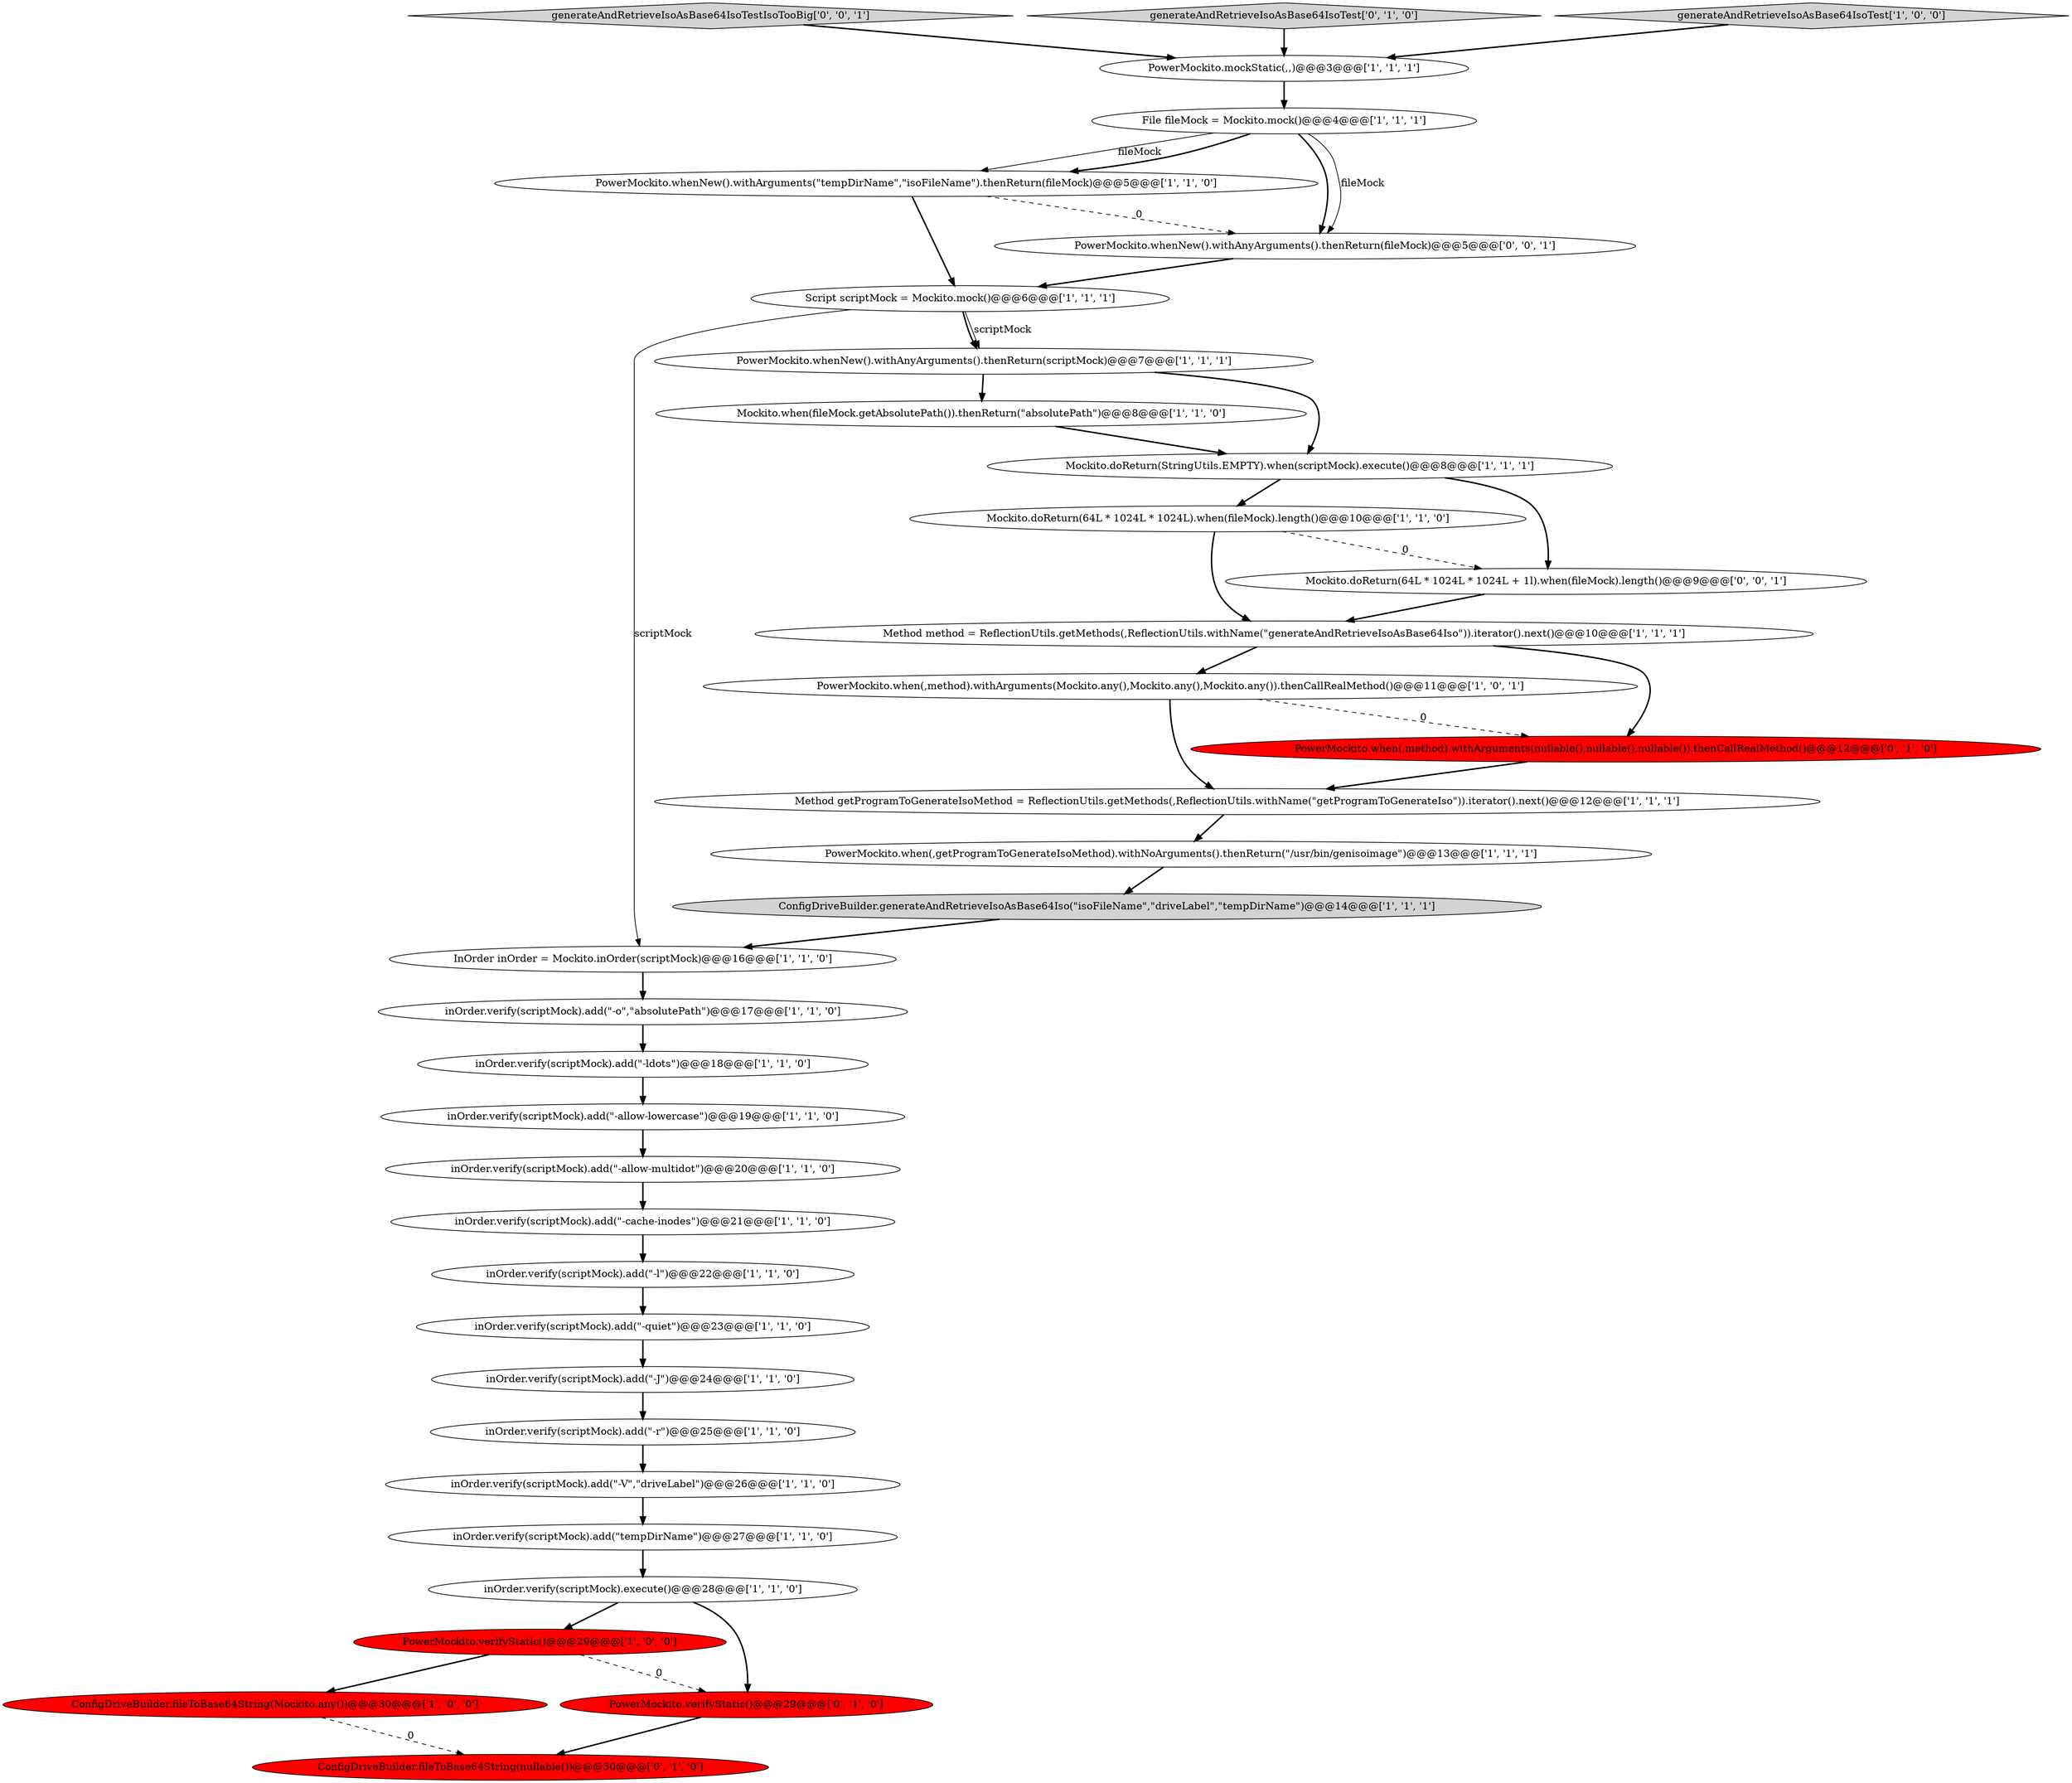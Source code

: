 digraph {
6 [style = filled, label = "PowerMockito.verifyStatic()@@@29@@@['1', '0', '0']", fillcolor = red, shape = ellipse image = "AAA1AAABBB1BBB"];
21 [style = filled, label = "inOrder.verify(scriptMock).execute()@@@28@@@['1', '1', '0']", fillcolor = white, shape = ellipse image = "AAA0AAABBB1BBB"];
20 [style = filled, label = "PowerMockito.whenNew().withArguments(\"tempDirName\",\"isoFileName\").thenReturn(fileMock)@@@5@@@['1', '1', '0']", fillcolor = white, shape = ellipse image = "AAA0AAABBB1BBB"];
11 [style = filled, label = "ConfigDriveBuilder.fileToBase64String(Mockito.any())@@@30@@@['1', '0', '0']", fillcolor = red, shape = ellipse image = "AAA1AAABBB1BBB"];
15 [style = filled, label = "ConfigDriveBuilder.generateAndRetrieveIsoAsBase64Iso(\"isoFileName\",\"driveLabel\",\"tempDirName\")@@@14@@@['1', '1', '1']", fillcolor = lightgray, shape = ellipse image = "AAA0AAABBB1BBB"];
33 [style = filled, label = "generateAndRetrieveIsoAsBase64IsoTestIsoTooBig['0', '0', '1']", fillcolor = lightgray, shape = diamond image = "AAA0AAABBB3BBB"];
35 [style = filled, label = "Mockito.doReturn(64L * 1024L * 1024L + 1l).when(fileMock).length()@@@9@@@['0', '0', '1']", fillcolor = white, shape = ellipse image = "AAA0AAABBB3BBB"];
19 [style = filled, label = "inOrder.verify(scriptMock).add(\"-V\",\"driveLabel\")@@@26@@@['1', '1', '0']", fillcolor = white, shape = ellipse image = "AAA0AAABBB1BBB"];
12 [style = filled, label = "inOrder.verify(scriptMock).add(\"-quiet\")@@@23@@@['1', '1', '0']", fillcolor = white, shape = ellipse image = "AAA0AAABBB1BBB"];
31 [style = filled, label = "generateAndRetrieveIsoAsBase64IsoTest['0', '1', '0']", fillcolor = lightgray, shape = diamond image = "AAA0AAABBB2BBB"];
30 [style = filled, label = "PowerMockito.when(,method).withArguments(nullable(),nullable(),nullable()).thenCallRealMethod()@@@12@@@['0', '1', '0']", fillcolor = red, shape = ellipse image = "AAA1AAABBB2BBB"];
2 [style = filled, label = "inOrder.verify(scriptMock).add(\"-allow-lowercase\")@@@19@@@['1', '1', '0']", fillcolor = white, shape = ellipse image = "AAA0AAABBB1BBB"];
17 [style = filled, label = "File fileMock = Mockito.mock()@@@4@@@['1', '1', '1']", fillcolor = white, shape = ellipse image = "AAA0AAABBB1BBB"];
32 [style = filled, label = "PowerMockito.verifyStatic()@@@29@@@['0', '1', '0']", fillcolor = red, shape = ellipse image = "AAA1AAABBB2BBB"];
16 [style = filled, label = "PowerMockito.mockStatic(,,)@@@3@@@['1', '1', '1']", fillcolor = white, shape = ellipse image = "AAA0AAABBB1BBB"];
13 [style = filled, label = "PowerMockito.when(,getProgramToGenerateIsoMethod).withNoArguments().thenReturn(\"/usr/bin/genisoimage\")@@@13@@@['1', '1', '1']", fillcolor = white, shape = ellipse image = "AAA0AAABBB1BBB"];
7 [style = filled, label = "inOrder.verify(scriptMock).add(\"-l\")@@@22@@@['1', '1', '0']", fillcolor = white, shape = ellipse image = "AAA0AAABBB1BBB"];
8 [style = filled, label = "inOrder.verify(scriptMock).add(\"-cache-inodes\")@@@21@@@['1', '1', '0']", fillcolor = white, shape = ellipse image = "AAA0AAABBB1BBB"];
0 [style = filled, label = "inOrder.verify(scriptMock).add(\"-J\")@@@24@@@['1', '1', '0']", fillcolor = white, shape = ellipse image = "AAA0AAABBB1BBB"];
14 [style = filled, label = "inOrder.verify(scriptMock).add(\"-o\",\"absolutePath\")@@@17@@@['1', '1', '0']", fillcolor = white, shape = ellipse image = "AAA0AAABBB1BBB"];
4 [style = filled, label = "inOrder.verify(scriptMock).add(\"tempDirName\")@@@27@@@['1', '1', '0']", fillcolor = white, shape = ellipse image = "AAA0AAABBB1BBB"];
25 [style = filled, label = "PowerMockito.when(,method).withArguments(Mockito.any(),Mockito.any(),Mockito.any()).thenCallRealMethod()@@@11@@@['1', '0', '1']", fillcolor = white, shape = ellipse image = "AAA0AAABBB1BBB"];
34 [style = filled, label = "PowerMockito.whenNew().withAnyArguments().thenReturn(fileMock)@@@5@@@['0', '0', '1']", fillcolor = white, shape = ellipse image = "AAA0AAABBB3BBB"];
29 [style = filled, label = "ConfigDriveBuilder.fileToBase64String(nullable())@@@30@@@['0', '1', '0']", fillcolor = red, shape = ellipse image = "AAA1AAABBB2BBB"];
9 [style = filled, label = "Script scriptMock = Mockito.mock()@@@6@@@['1', '1', '1']", fillcolor = white, shape = ellipse image = "AAA0AAABBB1BBB"];
1 [style = filled, label = "inOrder.verify(scriptMock).add(\"-r\")@@@25@@@['1', '1', '0']", fillcolor = white, shape = ellipse image = "AAA0AAABBB1BBB"];
3 [style = filled, label = "Mockito.doReturn(StringUtils.EMPTY).when(scriptMock).execute()@@@8@@@['1', '1', '1']", fillcolor = white, shape = ellipse image = "AAA0AAABBB1BBB"];
24 [style = filled, label = "Mockito.doReturn(64L * 1024L * 1024L).when(fileMock).length()@@@10@@@['1', '1', '0']", fillcolor = white, shape = ellipse image = "AAA0AAABBB1BBB"];
27 [style = filled, label = "Mockito.when(fileMock.getAbsolutePath()).thenReturn(\"absolutePath\")@@@8@@@['1', '1', '0']", fillcolor = white, shape = ellipse image = "AAA0AAABBB1BBB"];
28 [style = filled, label = "InOrder inOrder = Mockito.inOrder(scriptMock)@@@16@@@['1', '1', '0']", fillcolor = white, shape = ellipse image = "AAA0AAABBB1BBB"];
18 [style = filled, label = "Method method = ReflectionUtils.getMethods(,ReflectionUtils.withName(\"generateAndRetrieveIsoAsBase64Iso\")).iterator().next()@@@10@@@['1', '1', '1']", fillcolor = white, shape = ellipse image = "AAA0AAABBB1BBB"];
23 [style = filled, label = "PowerMockito.whenNew().withAnyArguments().thenReturn(scriptMock)@@@7@@@['1', '1', '1']", fillcolor = white, shape = ellipse image = "AAA0AAABBB1BBB"];
5 [style = filled, label = "inOrder.verify(scriptMock).add(\"-allow-multidot\")@@@20@@@['1', '1', '0']", fillcolor = white, shape = ellipse image = "AAA0AAABBB1BBB"];
10 [style = filled, label = "Method getProgramToGenerateIsoMethod = ReflectionUtils.getMethods(,ReflectionUtils.withName(\"getProgramToGenerateIso\")).iterator().next()@@@12@@@['1', '1', '1']", fillcolor = white, shape = ellipse image = "AAA0AAABBB1BBB"];
22 [style = filled, label = "generateAndRetrieveIsoAsBase64IsoTest['1', '0', '0']", fillcolor = lightgray, shape = diamond image = "AAA0AAABBB1BBB"];
26 [style = filled, label = "inOrder.verify(scriptMock).add(\"-ldots\")@@@18@@@['1', '1', '0']", fillcolor = white, shape = ellipse image = "AAA0AAABBB1BBB"];
5->8 [style = bold, label=""];
33->16 [style = bold, label=""];
34->9 [style = bold, label=""];
35->18 [style = bold, label=""];
23->27 [style = bold, label=""];
3->24 [style = bold, label=""];
20->9 [style = bold, label=""];
7->12 [style = bold, label=""];
21->6 [style = bold, label=""];
22->16 [style = bold, label=""];
31->16 [style = bold, label=""];
6->32 [style = dashed, label="0"];
27->3 [style = bold, label=""];
4->21 [style = bold, label=""];
11->29 [style = dashed, label="0"];
18->30 [style = bold, label=""];
23->3 [style = bold, label=""];
16->17 [style = bold, label=""];
24->18 [style = bold, label=""];
12->0 [style = bold, label=""];
17->20 [style = solid, label="fileMock"];
28->14 [style = bold, label=""];
8->7 [style = bold, label=""];
32->29 [style = bold, label=""];
3->35 [style = bold, label=""];
9->23 [style = bold, label=""];
14->26 [style = bold, label=""];
9->23 [style = solid, label="scriptMock"];
26->2 [style = bold, label=""];
17->34 [style = bold, label=""];
9->28 [style = solid, label="scriptMock"];
10->13 [style = bold, label=""];
15->28 [style = bold, label=""];
17->34 [style = solid, label="fileMock"];
20->34 [style = dashed, label="0"];
25->30 [style = dashed, label="0"];
0->1 [style = bold, label=""];
6->11 [style = bold, label=""];
24->35 [style = dashed, label="0"];
21->32 [style = bold, label=""];
18->25 [style = bold, label=""];
30->10 [style = bold, label=""];
25->10 [style = bold, label=""];
13->15 [style = bold, label=""];
19->4 [style = bold, label=""];
1->19 [style = bold, label=""];
2->5 [style = bold, label=""];
17->20 [style = bold, label=""];
}
